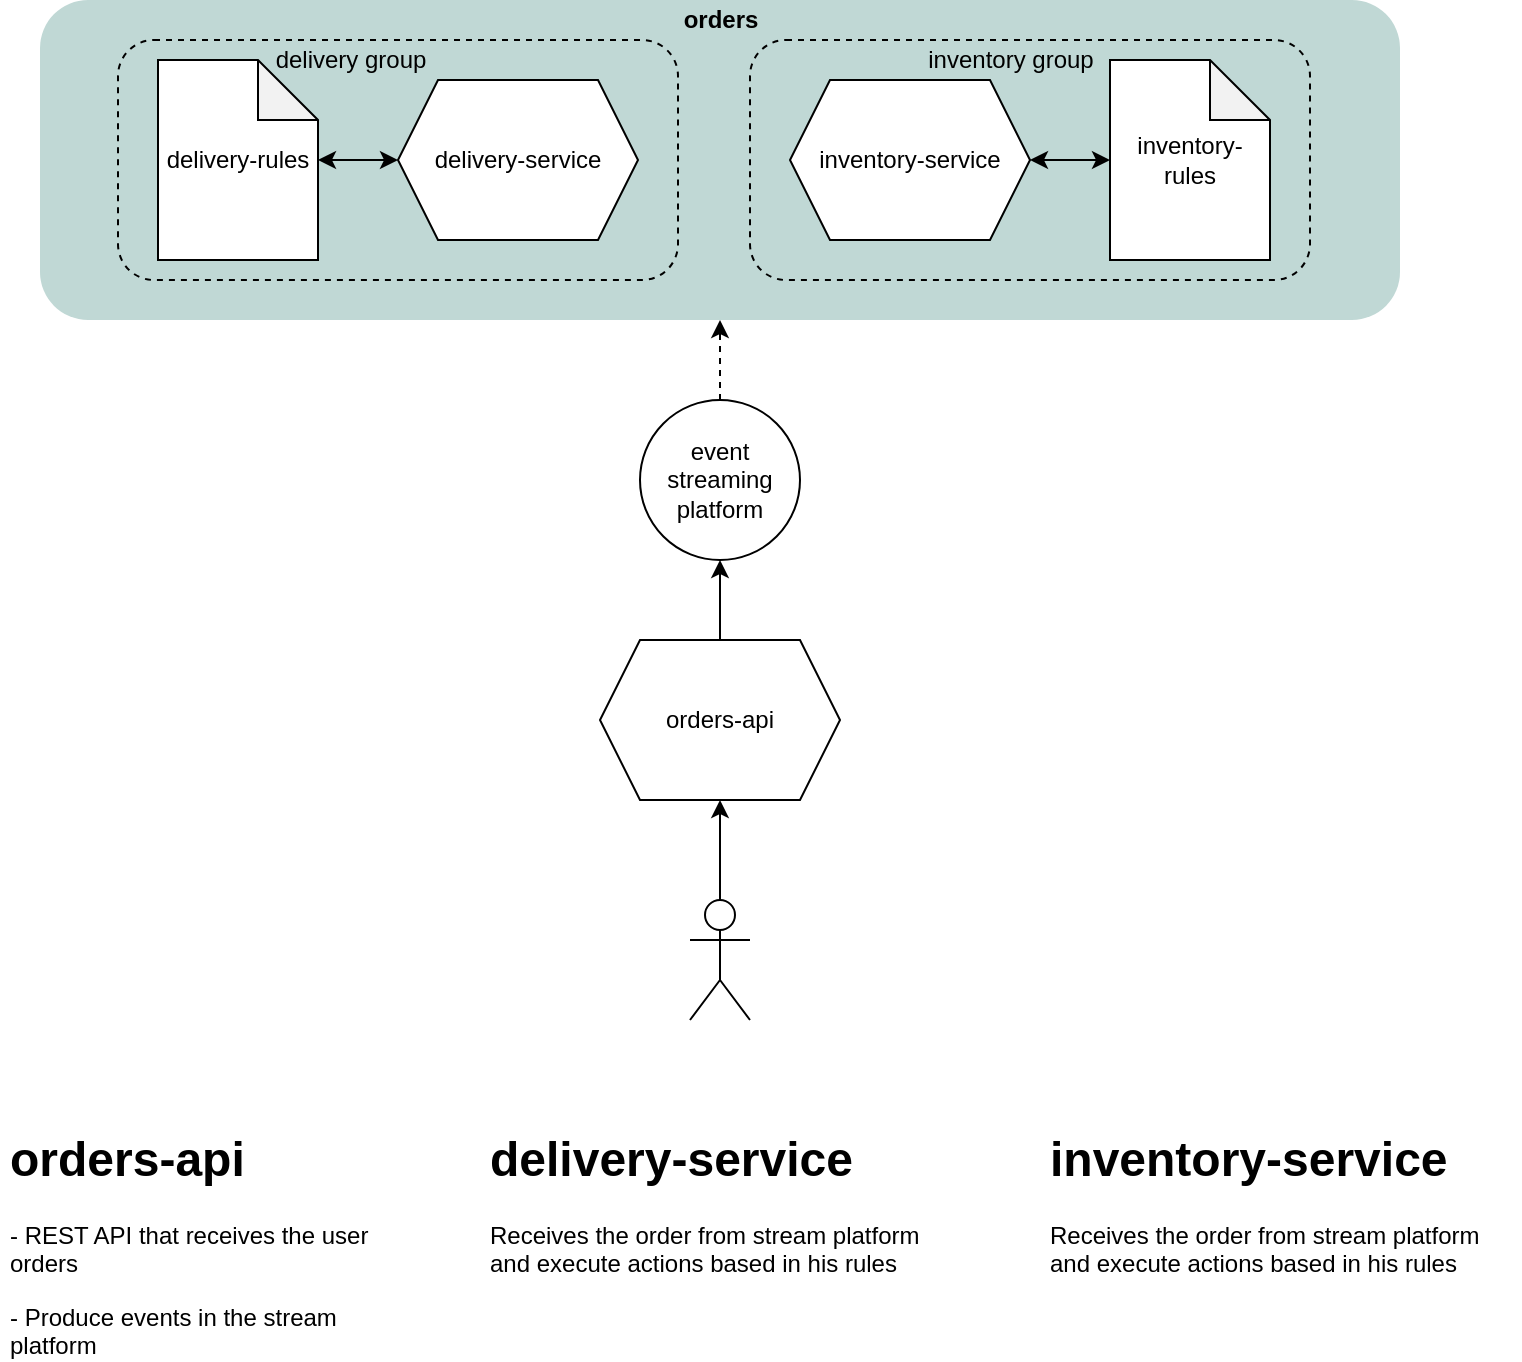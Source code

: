 <mxfile version="15.5.2" type="github">
  <diagram id="6S_1dQl8GB7yxVcmzpOy" name="Page-1">
    <mxGraphModel dx="981" dy="548" grid="1" gridSize="10" guides="1" tooltips="1" connect="1" arrows="1" fold="1" page="1" pageScale="1" pageWidth="827" pageHeight="1169" math="0" shadow="0">
      <root>
        <mxCell id="0" />
        <mxCell id="1" parent="0" />
        <mxCell id="gHEY0DMogNfF5QJCRTJP-14" style="edgeStyle=orthogonalEdgeStyle;rounded=0;orthogonalLoop=1;jettySize=auto;html=1;entryX=0.5;entryY=1;entryDx=0;entryDy=0;" edge="1" parent="1" source="gHEY0DMogNfF5QJCRTJP-2" target="gHEY0DMogNfF5QJCRTJP-13">
          <mxGeometry relative="1" as="geometry" />
        </mxCell>
        <mxCell id="gHEY0DMogNfF5QJCRTJP-2" value="orders-api" style="shape=hexagon;perimeter=hexagonPerimeter2;whiteSpace=wrap;html=1;fixedSize=1;" vertex="1" parent="1">
          <mxGeometry x="340" y="440" width="120" height="80" as="geometry" />
        </mxCell>
        <mxCell id="gHEY0DMogNfF5QJCRTJP-12" value="" style="edgeStyle=orthogonalEdgeStyle;rounded=0;orthogonalLoop=1;jettySize=auto;html=1;" edge="1" parent="1" source="gHEY0DMogNfF5QJCRTJP-9" target="gHEY0DMogNfF5QJCRTJP-2">
          <mxGeometry relative="1" as="geometry" />
        </mxCell>
        <mxCell id="gHEY0DMogNfF5QJCRTJP-9" value="" style="shape=umlActor;verticalLabelPosition=bottom;verticalAlign=top;html=1;outlineConnect=0;" vertex="1" parent="1">
          <mxGeometry x="385" y="570" width="30" height="60" as="geometry" />
        </mxCell>
        <mxCell id="gHEY0DMogNfF5QJCRTJP-20" style="edgeStyle=orthogonalEdgeStyle;rounded=0;orthogonalLoop=1;jettySize=auto;html=1;entryX=0.5;entryY=1;entryDx=0;entryDy=0;startArrow=none;startFill=0;dashed=1;" edge="1" parent="1" source="gHEY0DMogNfF5QJCRTJP-13" target="gHEY0DMogNfF5QJCRTJP-17">
          <mxGeometry relative="1" as="geometry" />
        </mxCell>
        <mxCell id="gHEY0DMogNfF5QJCRTJP-13" value="event streaming platform" style="ellipse;whiteSpace=wrap;html=1;aspect=fixed;" vertex="1" parent="1">
          <mxGeometry x="360" y="320" width="80" height="80" as="geometry" />
        </mxCell>
        <mxCell id="gHEY0DMogNfF5QJCRTJP-28" value="&lt;h1&gt;orders-api&lt;/h1&gt;&lt;p&gt;- REST API that receives the user orders&lt;/p&gt;&lt;p&gt;- Produce events in the stream platform&lt;/p&gt;" style="text;html=1;strokeColor=none;fillColor=none;spacing=5;spacingTop=-20;whiteSpace=wrap;overflow=hidden;rounded=0;shadow=0;glass=0;dashed=1;sketch=0;" vertex="1" parent="1">
          <mxGeometry x="40" y="680" width="190" height="120" as="geometry" />
        </mxCell>
        <mxCell id="gHEY0DMogNfF5QJCRTJP-29" value="&lt;h1&gt;delivery-service&lt;/h1&gt;&lt;p&gt;Receives the order from stream platform and execute actions based in his rules&lt;/p&gt;" style="text;html=1;strokeColor=none;fillColor=none;spacing=5;spacingTop=-20;whiteSpace=wrap;overflow=hidden;rounded=0;shadow=0;glass=0;dashed=1;sketch=0;" vertex="1" parent="1">
          <mxGeometry x="280" y="680" width="240" height="120" as="geometry" />
        </mxCell>
        <mxCell id="gHEY0DMogNfF5QJCRTJP-30" value="&lt;h1&gt;inventory-service&lt;/h1&gt;&lt;p&gt;Receives the order from stream platform and execute actions based in his rules&lt;br&gt;&lt;/p&gt;" style="text;html=1;strokeColor=none;fillColor=none;spacing=5;spacingTop=-20;whiteSpace=wrap;overflow=hidden;rounded=0;shadow=0;glass=0;dashed=1;sketch=0;" vertex="1" parent="1">
          <mxGeometry x="560" y="680" width="240" height="120" as="geometry" />
        </mxCell>
        <mxCell id="gHEY0DMogNfF5QJCRTJP-37" value="" style="group" vertex="1" connectable="0" parent="1">
          <mxGeometry x="60" y="120" width="680" height="160" as="geometry" />
        </mxCell>
        <mxCell id="gHEY0DMogNfF5QJCRTJP-26" value="" style="group" vertex="1" connectable="0" parent="gHEY0DMogNfF5QJCRTJP-37">
          <mxGeometry width="680" height="160" as="geometry" />
        </mxCell>
        <mxCell id="gHEY0DMogNfF5QJCRTJP-17" value="" style="rounded=1;whiteSpace=wrap;html=1;fillColor=#C0D8D5;dashed=1;glass=0;shadow=0;sketch=0;strokeColor=none;" vertex="1" parent="gHEY0DMogNfF5QJCRTJP-26">
          <mxGeometry width="680" height="160" as="geometry" />
        </mxCell>
        <mxCell id="gHEY0DMogNfF5QJCRTJP-18" value="&lt;b&gt;orders&lt;/b&gt;" style="text;html=1;align=center;verticalAlign=middle;resizable=0;points=[];autosize=1;strokeColor=none;fillColor=none;" vertex="1" parent="gHEY0DMogNfF5QJCRTJP-26">
          <mxGeometry x="315" width="50" height="20" as="geometry" />
        </mxCell>
        <mxCell id="gHEY0DMogNfF5QJCRTJP-33" value="" style="group" vertex="1" connectable="0" parent="gHEY0DMogNfF5QJCRTJP-37">
          <mxGeometry x="39" y="20" width="280" height="120" as="geometry" />
        </mxCell>
        <mxCell id="gHEY0DMogNfF5QJCRTJP-22" value="" style="rounded=1;whiteSpace=wrap;html=1;shadow=0;glass=0;dashed=1;sketch=0;strokeColor=default;fillColor=none;gradientColor=none;" vertex="1" parent="gHEY0DMogNfF5QJCRTJP-33">
          <mxGeometry width="280" height="120" as="geometry" />
        </mxCell>
        <mxCell id="gHEY0DMogNfF5QJCRTJP-4" value="delivery-service" style="shape=hexagon;perimeter=hexagonPerimeter2;whiteSpace=wrap;html=1;fixedSize=1;" vertex="1" parent="gHEY0DMogNfF5QJCRTJP-33">
          <mxGeometry x="140" y="20" width="120" height="80" as="geometry" />
        </mxCell>
        <mxCell id="gHEY0DMogNfF5QJCRTJP-16" value="" style="edgeStyle=orthogonalEdgeStyle;rounded=0;orthogonalLoop=1;jettySize=auto;html=1;startArrow=classic;startFill=1;" edge="1" parent="gHEY0DMogNfF5QJCRTJP-33" source="gHEY0DMogNfF5QJCRTJP-6" target="gHEY0DMogNfF5QJCRTJP-4">
          <mxGeometry as="geometry" />
        </mxCell>
        <mxCell id="gHEY0DMogNfF5QJCRTJP-6" value="delivery-rules" style="shape=note;whiteSpace=wrap;html=1;backgroundOutline=1;darkOpacity=0.05;" vertex="1" parent="gHEY0DMogNfF5QJCRTJP-33">
          <mxGeometry x="20" y="10" width="80" height="100" as="geometry" />
        </mxCell>
        <mxCell id="gHEY0DMogNfF5QJCRTJP-32" value="delivery group" style="text;html=1;align=center;verticalAlign=middle;resizable=0;points=[];autosize=1;strokeColor=none;fillColor=none;" vertex="1" parent="gHEY0DMogNfF5QJCRTJP-33">
          <mxGeometry x="71" width="90" height="20" as="geometry" />
        </mxCell>
        <mxCell id="gHEY0DMogNfF5QJCRTJP-35" value="" style="group" vertex="1" connectable="0" parent="gHEY0DMogNfF5QJCRTJP-37">
          <mxGeometry x="355" y="20" width="280" height="120" as="geometry" />
        </mxCell>
        <mxCell id="gHEY0DMogNfF5QJCRTJP-34" value="inventory group" style="text;html=1;align=center;verticalAlign=middle;resizable=0;points=[];autosize=1;strokeColor=none;fillColor=none;" vertex="1" parent="gHEY0DMogNfF5QJCRTJP-35">
          <mxGeometry x="80" width="100" height="20" as="geometry" />
        </mxCell>
        <mxCell id="gHEY0DMogNfF5QJCRTJP-24" value="" style="rounded=1;whiteSpace=wrap;html=1;shadow=0;glass=0;dashed=1;sketch=0;strokeColor=default;fillColor=none;gradientColor=none;" vertex="1" parent="gHEY0DMogNfF5QJCRTJP-35">
          <mxGeometry width="280" height="120" as="geometry" />
        </mxCell>
        <mxCell id="gHEY0DMogNfF5QJCRTJP-3" value="inventory-service" style="shape=hexagon;perimeter=hexagonPerimeter2;whiteSpace=wrap;html=1;fixedSize=1;" vertex="1" parent="gHEY0DMogNfF5QJCRTJP-35">
          <mxGeometry x="20" y="20" width="120" height="80" as="geometry" />
        </mxCell>
        <mxCell id="gHEY0DMogNfF5QJCRTJP-7" value="inventory-rules" style="shape=note;whiteSpace=wrap;html=1;backgroundOutline=1;darkOpacity=0.05;" vertex="1" parent="gHEY0DMogNfF5QJCRTJP-35">
          <mxGeometry x="180" y="10" width="80" height="100" as="geometry" />
        </mxCell>
        <mxCell id="gHEY0DMogNfF5QJCRTJP-15" value="" style="edgeStyle=orthogonalEdgeStyle;rounded=0;orthogonalLoop=1;jettySize=auto;html=1;startArrow=classic;startFill=1;" edge="1" parent="gHEY0DMogNfF5QJCRTJP-35" source="gHEY0DMogNfF5QJCRTJP-3" target="gHEY0DMogNfF5QJCRTJP-7">
          <mxGeometry x="415" y="140" as="geometry" />
        </mxCell>
      </root>
    </mxGraphModel>
  </diagram>
</mxfile>
